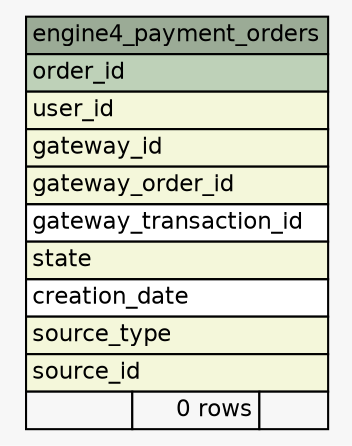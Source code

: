 // dot 2.38.0 on Windows 10 10.0
// SchemaSpy rev 590
digraph "engine4_payment_orders" {
  graph [
    rankdir="RL"
    bgcolor="#f7f7f7"
    nodesep="0.18"
    ranksep="0.46"
    fontname="Helvetica"
    fontsize="11"
  ];
  node [
    fontname="Helvetica"
    fontsize="11"
    shape="plaintext"
  ];
  edge [
    arrowsize="0.8"
  ];
  "engine4_payment_orders" [
    label=<
    <TABLE BORDER="0" CELLBORDER="1" CELLSPACING="0" BGCOLOR="#ffffff">
      <TR><TD COLSPAN="3" BGCOLOR="#9bab96" ALIGN="CENTER">engine4_payment_orders</TD></TR>
      <TR><TD PORT="order_id" COLSPAN="3" BGCOLOR="#bed1b8" ALIGN="LEFT">order_id</TD></TR>
      <TR><TD PORT="user_id" COLSPAN="3" BGCOLOR="#f4f7da" ALIGN="LEFT">user_id</TD></TR>
      <TR><TD PORT="gateway_id" COLSPAN="3" BGCOLOR="#f4f7da" ALIGN="LEFT">gateway_id</TD></TR>
      <TR><TD PORT="gateway_order_id" COLSPAN="3" BGCOLOR="#f4f7da" ALIGN="LEFT">gateway_order_id</TD></TR>
      <TR><TD PORT="gateway_transaction_id" COLSPAN="3" ALIGN="LEFT">gateway_transaction_id</TD></TR>
      <TR><TD PORT="state" COLSPAN="3" BGCOLOR="#f4f7da" ALIGN="LEFT">state</TD></TR>
      <TR><TD PORT="creation_date" COLSPAN="3" ALIGN="LEFT">creation_date</TD></TR>
      <TR><TD PORT="source_type" COLSPAN="3" BGCOLOR="#f4f7da" ALIGN="LEFT">source_type</TD></TR>
      <TR><TD PORT="source_id" COLSPAN="3" BGCOLOR="#f4f7da" ALIGN="LEFT">source_id</TD></TR>
      <TR><TD ALIGN="LEFT" BGCOLOR="#f7f7f7">  </TD><TD ALIGN="RIGHT" BGCOLOR="#f7f7f7">0 rows</TD><TD ALIGN="RIGHT" BGCOLOR="#f7f7f7">  </TD></TR>
    </TABLE>>
    URL="tables/engine4_payment_orders.html"
    tooltip="engine4_payment_orders"
  ];
}
